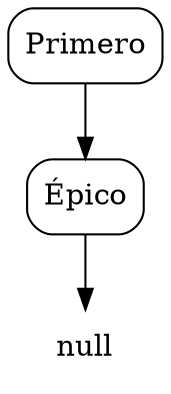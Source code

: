 digraph D {
start[shape = box style = rounded label = "Primero"];
start-> nodo0;
nodo0[shape = record style = rounded label = "Épico"];
nodo0->end;
end[shape = none label = "null"];
}
